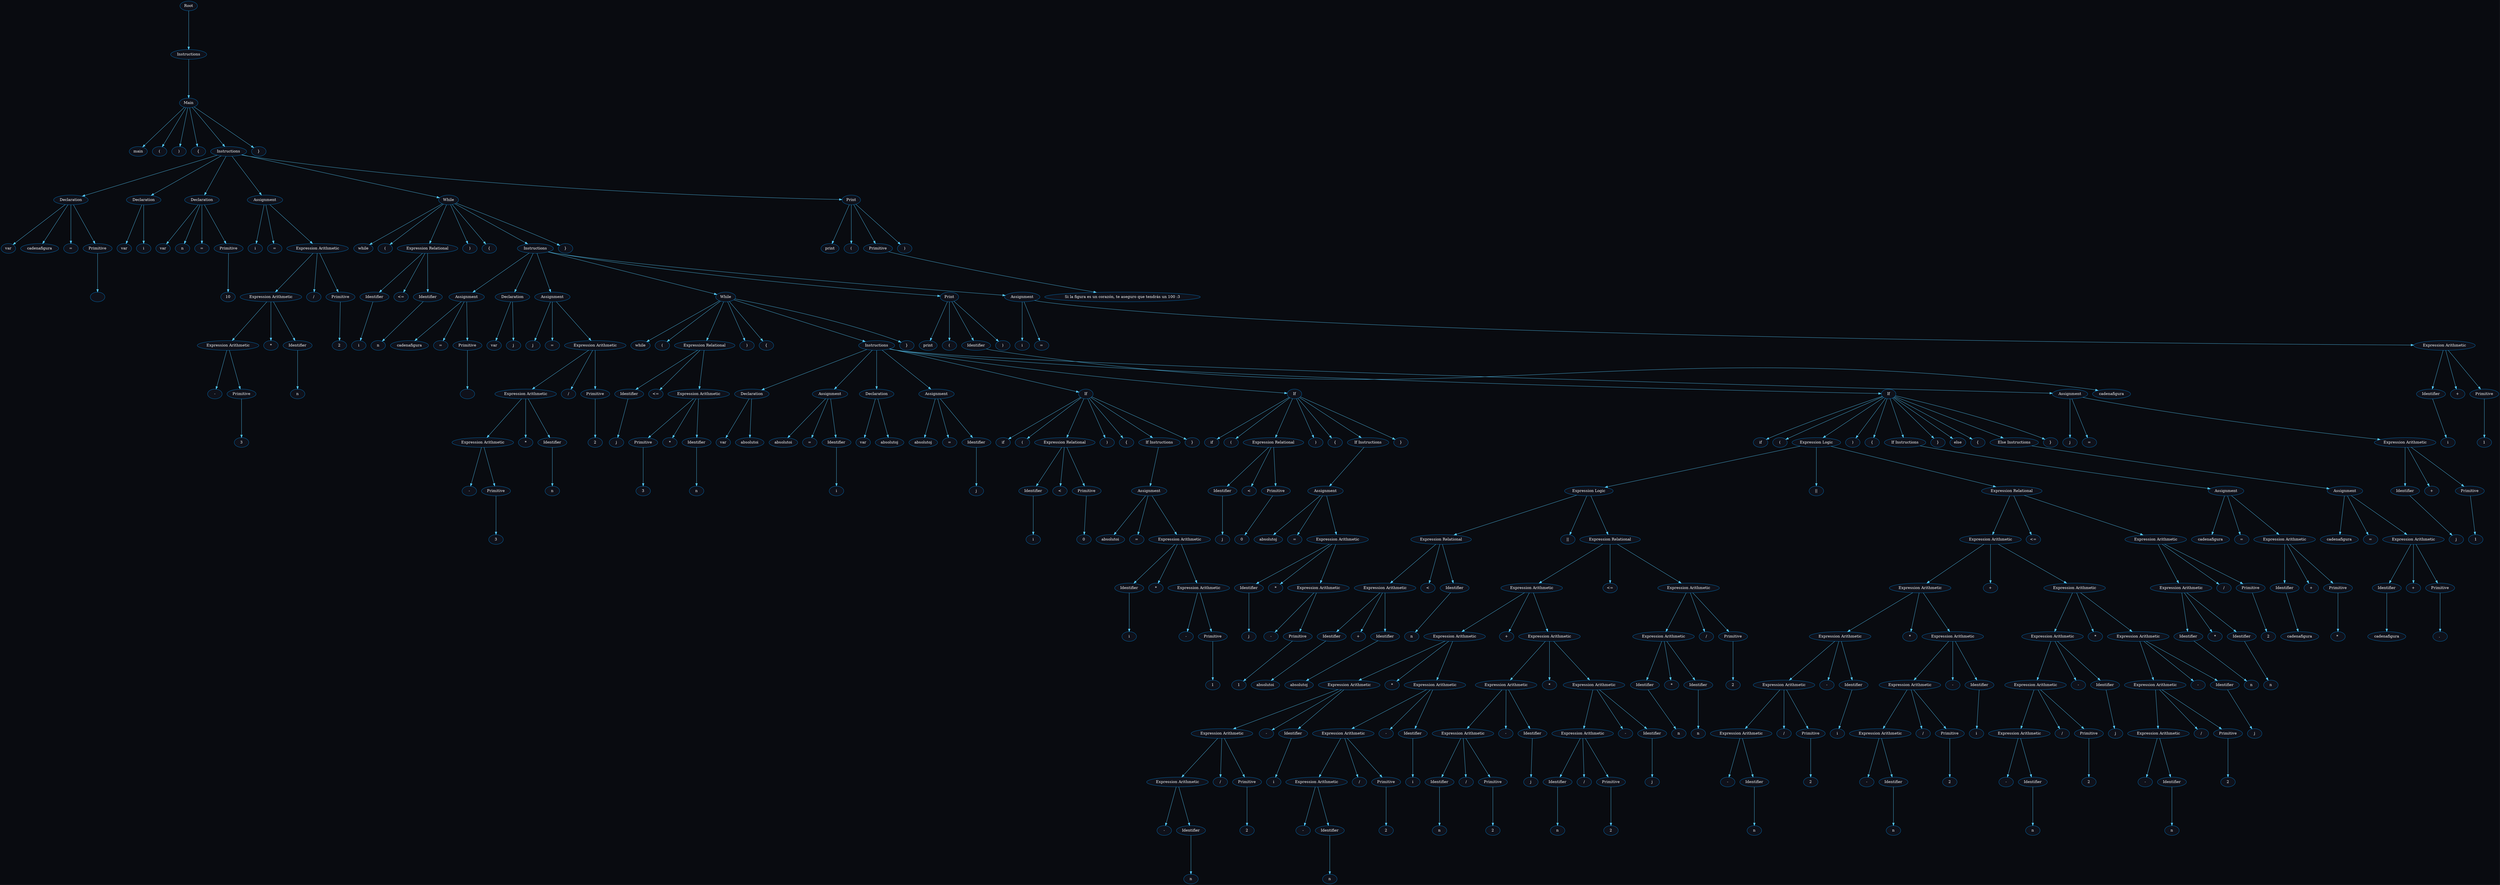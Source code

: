 digraph {
ranksep="2";
bgcolor = "#090B10";
edge[color="#56cdff"];
node [style="filled" fillcolor = "#0F111A" fontcolor = "white" color = "#007acc"];n0[label="Root"];
n1 [label = "Instructions"];
n0 -> n1;
n2 [label = "Main"];
n1 -> n2;
n3 [label = "main"];
n2 -> n3;
n4 [label = "("];
n2 -> n4;
n5 [label = ")"];
n2 -> n5;
n6 [label = "{"];
n2 -> n6;
n7 [label = "Instructions"];
n2 -> n7;
n8 [label = "Declaration"];
n7 -> n8;
n9 [label = "var"];
n8 -> n9;
n10 [label = "cadenafigura"];
n8 -> n10;
n11 [label = "="];
n8 -> n11;
n12 [label = "Primitive"];
n8 -> n12;
n13 [label = ""];
n12 -> n13;
n14 [label = "Declaration"];
n7 -> n14;
n15 [label = "var"];
n14 -> n15;
n16 [label = "i"];
n14 -> n16;
n17 [label = "Declaration"];
n7 -> n17;
n18 [label = "var"];
n17 -> n18;
n19 [label = "n"];
n17 -> n19;
n20 [label = "="];
n17 -> n20;
n21 [label = "Primitive"];
n17 -> n21;
n22 [label = "10"];
n21 -> n22;
n23 [label = "Assignment"];
n7 -> n23;
n24 [label = "i"];
n23 -> n24;
n25 [label = "="];
n23 -> n25;
n26 [label = "Expression Arithmetic"];
n23 -> n26;
n27 [label = "Expression Arithmetic"];
n26 -> n27;
n28 [label = "Expression Arithmetic"];
n27 -> n28;
n29 [label = "-"];
n28 -> n29;
n30 [label = "Primitive"];
n28 -> n30;
n31 [label = "3"];
n30 -> n31;
n32 [label = "*"];
n27 -> n32;
n33 [label = "Identifier"];
n27 -> n33;
n34 [label = "n"];
n33 -> n34;
n35 [label = "/"];
n26 -> n35;
n36 [label = "Primitive"];
n26 -> n36;
n37 [label = "2"];
n36 -> n37;
n38 [label = "While"];
n7 -> n38;
n39 [label = "while"];
n38 -> n39;
n40 [label = "("];
n38 -> n40;
n41 [label = "Expression Relational"];
n38 -> n41;
n42 [label = "Identifier"];
n41 -> n42;
n43 [label = "i"];
n42 -> n43;
n44 [label = "<="];
n41 -> n44;
n45 [label = "Identifier"];
n41 -> n45;
n46 [label = "n"];
n45 -> n46;
n47 [label = ")"];
n38 -> n47;
n48 [label = "{"];
n38 -> n48;
n49 [label = "Instructions"];
n38 -> n49;
n50 [label = "Assignment"];
n49 -> n50;
n51 [label = "cadenafigura"];
n50 -> n51;
n52 [label = "="];
n50 -> n52;
n53 [label = "Primitive"];
n50 -> n53;
n54 [label = ""];
n53 -> n54;
n55 [label = "Declaration"];
n49 -> n55;
n56 [label = "var"];
n55 -> n56;
n57 [label = "j"];
n55 -> n57;
n58 [label = "Assignment"];
n49 -> n58;
n59 [label = "j"];
n58 -> n59;
n60 [label = "="];
n58 -> n60;
n61 [label = "Expression Arithmetic"];
n58 -> n61;
n62 [label = "Expression Arithmetic"];
n61 -> n62;
n63 [label = "Expression Arithmetic"];
n62 -> n63;
n64 [label = "-"];
n63 -> n64;
n65 [label = "Primitive"];
n63 -> n65;
n66 [label = "3"];
n65 -> n66;
n67 [label = "*"];
n62 -> n67;
n68 [label = "Identifier"];
n62 -> n68;
n69 [label = "n"];
n68 -> n69;
n70 [label = "/"];
n61 -> n70;
n71 [label = "Primitive"];
n61 -> n71;
n72 [label = "2"];
n71 -> n72;
n73 [label = "While"];
n49 -> n73;
n74 [label = "while"];
n73 -> n74;
n75 [label = "("];
n73 -> n75;
n76 [label = "Expression Relational"];
n73 -> n76;
n77 [label = "Identifier"];
n76 -> n77;
n78 [label = "j"];
n77 -> n78;
n79 [label = "<="];
n76 -> n79;
n80 [label = "Expression Arithmetic"];
n76 -> n80;
n81 [label = "Primitive"];
n80 -> n81;
n82 [label = "3"];
n81 -> n82;
n83 [label = "*"];
n80 -> n83;
n84 [label = "Identifier"];
n80 -> n84;
n85 [label = "n"];
n84 -> n85;
n86 [label = ")"];
n73 -> n86;
n87 [label = "{"];
n73 -> n87;
n88 [label = "Instructions"];
n73 -> n88;
n89 [label = "Declaration"];
n88 -> n89;
n90 [label = "var"];
n89 -> n90;
n91 [label = "absolutoi"];
n89 -> n91;
n92 [label = "Assignment"];
n88 -> n92;
n93 [label = "absolutoi"];
n92 -> n93;
n94 [label = "="];
n92 -> n94;
n95 [label = "Identifier"];
n92 -> n95;
n96 [label = "i"];
n95 -> n96;
n97 [label = "Declaration"];
n88 -> n97;
n98 [label = "var"];
n97 -> n98;
n99 [label = "absolutoj"];
n97 -> n99;
n100 [label = "Assignment"];
n88 -> n100;
n101 [label = "absolutoj"];
n100 -> n101;
n102 [label = "="];
n100 -> n102;
n103 [label = "Identifier"];
n100 -> n103;
n104 [label = "j"];
n103 -> n104;
n105 [label = "If"];
n88 -> n105;
n106 [label = "if"];
n105 -> n106;
n107 [label = "("];
n105 -> n107;
n108 [label = "Expression Relational"];
n105 -> n108;
n109 [label = "Identifier"];
n108 -> n109;
n110 [label = "i"];
n109 -> n110;
n111 [label = "<"];
n108 -> n111;
n112 [label = "Primitive"];
n108 -> n112;
n113 [label = "0"];
n112 -> n113;
n114 [label = ")"];
n105 -> n114;
n115 [label = "{"];
n105 -> n115;
n116 [label = "If Instructions"];
n105 -> n116;
n117 [label = "Assignment"];
n116 -> n117;
n118 [label = "absolutoi"];
n117 -> n118;
n119 [label = "="];
n117 -> n119;
n120 [label = "Expression Arithmetic"];
n117 -> n120;
n121 [label = "Identifier"];
n120 -> n121;
n122 [label = "i"];
n121 -> n122;
n123 [label = "*"];
n120 -> n123;
n124 [label = "Expression Arithmetic"];
n120 -> n124;
n125 [label = "-"];
n124 -> n125;
n126 [label = "Primitive"];
n124 -> n126;
n127 [label = "1"];
n126 -> n127;
n128 [label = "}"];
n105 -> n128;
n129 [label = "If"];
n88 -> n129;
n130 [label = "if"];
n129 -> n130;
n131 [label = "("];
n129 -> n131;
n132 [label = "Expression Relational"];
n129 -> n132;
n133 [label = "Identifier"];
n132 -> n133;
n134 [label = "j"];
n133 -> n134;
n135 [label = "<"];
n132 -> n135;
n136 [label = "Primitive"];
n132 -> n136;
n137 [label = "0"];
n136 -> n137;
n138 [label = ")"];
n129 -> n138;
n139 [label = "{"];
n129 -> n139;
n140 [label = "If Instructions"];
n129 -> n140;
n141 [label = "Assignment"];
n140 -> n141;
n142 [label = "absolutoj"];
n141 -> n142;
n143 [label = "="];
n141 -> n143;
n144 [label = "Expression Arithmetic"];
n141 -> n144;
n145 [label = "Identifier"];
n144 -> n145;
n146 [label = "j"];
n145 -> n146;
n147 [label = "*"];
n144 -> n147;
n148 [label = "Expression Arithmetic"];
n144 -> n148;
n149 [label = "-"];
n148 -> n149;
n150 [label = "Primitive"];
n148 -> n150;
n151 [label = "1"];
n150 -> n151;
n152 [label = "}"];
n129 -> n152;
n153 [label = "If"];
n88 -> n153;
n154 [label = "if"];
n153 -> n154;
n155 [label = "("];
n153 -> n155;
n156 [label = "Expression Logic"];
n153 -> n156;
n157 [label = "Expression Logic"];
n156 -> n157;
n158 [label = "Expression Relational"];
n157 -> n158;
n159 [label = "Expression Arithmetic"];
n158 -> n159;
n160 [label = "Identifier"];
n159 -> n160;
n161 [label = "absolutoi"];
n160 -> n161;
n162 [label = "+"];
n159 -> n162;
n163 [label = "Identifier"];
n159 -> n163;
n164 [label = "absolutoj"];
n163 -> n164;
n165 [label = "<"];
n158 -> n165;
n166 [label = "Identifier"];
n158 -> n166;
n167 [label = "n"];
n166 -> n167;
n168 [label = "||"];
n157 -> n168;
n169 [label = "Expression Relational"];
n157 -> n169;
n170 [label = "Expression Arithmetic"];
n169 -> n170;
n171 [label = "Expression Arithmetic"];
n170 -> n171;
n172 [label = "Expression Arithmetic"];
n171 -> n172;
n173 [label = "Expression Arithmetic"];
n172 -> n173;
n174 [label = "Expression Arithmetic"];
n173 -> n174;
n175 [label = "-"];
n174 -> n175;
n176 [label = "Identifier"];
n174 -> n176;
n177 [label = "n"];
n176 -> n177;
n178 [label = "/"];
n173 -> n178;
n179 [label = "Primitive"];
n173 -> n179;
n180 [label = "2"];
n179 -> n180;
n181 [label = "-"];
n172 -> n181;
n182 [label = "Identifier"];
n172 -> n182;
n183 [label = "i"];
n182 -> n183;
n184 [label = "*"];
n171 -> n184;
n185 [label = "Expression Arithmetic"];
n171 -> n185;
n186 [label = "Expression Arithmetic"];
n185 -> n186;
n187 [label = "Expression Arithmetic"];
n186 -> n187;
n188 [label = "-"];
n187 -> n188;
n189 [label = "Identifier"];
n187 -> n189;
n190 [label = "n"];
n189 -> n190;
n191 [label = "/"];
n186 -> n191;
n192 [label = "Primitive"];
n186 -> n192;
n193 [label = "2"];
n192 -> n193;
n194 [label = "-"];
n185 -> n194;
n195 [label = "Identifier"];
n185 -> n195;
n196 [label = "i"];
n195 -> n196;
n197 [label = "+"];
n170 -> n197;
n198 [label = "Expression Arithmetic"];
n170 -> n198;
n199 [label = "Expression Arithmetic"];
n198 -> n199;
n200 [label = "Expression Arithmetic"];
n199 -> n200;
n201 [label = "Identifier"];
n200 -> n201;
n202 [label = "n"];
n201 -> n202;
n203 [label = "/"];
n200 -> n203;
n204 [label = "Primitive"];
n200 -> n204;
n205 [label = "2"];
n204 -> n205;
n206 [label = "-"];
n199 -> n206;
n207 [label = "Identifier"];
n199 -> n207;
n208 [label = "j"];
n207 -> n208;
n209 [label = "*"];
n198 -> n209;
n210 [label = "Expression Arithmetic"];
n198 -> n210;
n211 [label = "Expression Arithmetic"];
n210 -> n211;
n212 [label = "Identifier"];
n211 -> n212;
n213 [label = "n"];
n212 -> n213;
n214 [label = "/"];
n211 -> n214;
n215 [label = "Primitive"];
n211 -> n215;
n216 [label = "2"];
n215 -> n216;
n217 [label = "-"];
n210 -> n217;
n218 [label = "Identifier"];
n210 -> n218;
n219 [label = "j"];
n218 -> n219;
n220 [label = "<="];
n169 -> n220;
n221 [label = "Expression Arithmetic"];
n169 -> n221;
n222 [label = "Expression Arithmetic"];
n221 -> n222;
n223 [label = "Identifier"];
n222 -> n223;
n224 [label = "n"];
n223 -> n224;
n225 [label = "*"];
n222 -> n225;
n226 [label = "Identifier"];
n222 -> n226;
n227 [label = "n"];
n226 -> n227;
n228 [label = "/"];
n221 -> n228;
n229 [label = "Primitive"];
n221 -> n229;
n230 [label = "2"];
n229 -> n230;
n231 [label = "||"];
n156 -> n231;
n232 [label = "Expression Relational"];
n156 -> n232;
n233 [label = "Expression Arithmetic"];
n232 -> n233;
n234 [label = "Expression Arithmetic"];
n233 -> n234;
n235 [label = "Expression Arithmetic"];
n234 -> n235;
n236 [label = "Expression Arithmetic"];
n235 -> n236;
n237 [label = "Expression Arithmetic"];
n236 -> n237;
n238 [label = "-"];
n237 -> n238;
n239 [label = "Identifier"];
n237 -> n239;
n240 [label = "n"];
n239 -> n240;
n241 [label = "/"];
n236 -> n241;
n242 [label = "Primitive"];
n236 -> n242;
n243 [label = "2"];
n242 -> n243;
n244 [label = "-"];
n235 -> n244;
n245 [label = "Identifier"];
n235 -> n245;
n246 [label = "i"];
n245 -> n246;
n247 [label = "*"];
n234 -> n247;
n248 [label = "Expression Arithmetic"];
n234 -> n248;
n249 [label = "Expression Arithmetic"];
n248 -> n249;
n250 [label = "Expression Arithmetic"];
n249 -> n250;
n251 [label = "-"];
n250 -> n251;
n252 [label = "Identifier"];
n250 -> n252;
n253 [label = "n"];
n252 -> n253;
n254 [label = "/"];
n249 -> n254;
n255 [label = "Primitive"];
n249 -> n255;
n256 [label = "2"];
n255 -> n256;
n257 [label = "-"];
n248 -> n257;
n258 [label = "Identifier"];
n248 -> n258;
n259 [label = "i"];
n258 -> n259;
n260 [label = "+"];
n233 -> n260;
n261 [label = "Expression Arithmetic"];
n233 -> n261;
n262 [label = "Expression Arithmetic"];
n261 -> n262;
n263 [label = "Expression Arithmetic"];
n262 -> n263;
n264 [label = "Expression Arithmetic"];
n263 -> n264;
n265 [label = "-"];
n264 -> n265;
n266 [label = "Identifier"];
n264 -> n266;
n267 [label = "n"];
n266 -> n267;
n268 [label = "/"];
n263 -> n268;
n269 [label = "Primitive"];
n263 -> n269;
n270 [label = "2"];
n269 -> n270;
n271 [label = "-"];
n262 -> n271;
n272 [label = "Identifier"];
n262 -> n272;
n273 [label = "j"];
n272 -> n273;
n274 [label = "*"];
n261 -> n274;
n275 [label = "Expression Arithmetic"];
n261 -> n275;
n276 [label = "Expression Arithmetic"];
n275 -> n276;
n277 [label = "Expression Arithmetic"];
n276 -> n277;
n278 [label = "-"];
n277 -> n278;
n279 [label = "Identifier"];
n277 -> n279;
n280 [label = "n"];
n279 -> n280;
n281 [label = "/"];
n276 -> n281;
n282 [label = "Primitive"];
n276 -> n282;
n283 [label = "2"];
n282 -> n283;
n284 [label = "-"];
n275 -> n284;
n285 [label = "Identifier"];
n275 -> n285;
n286 [label = "j"];
n285 -> n286;
n287 [label = "<="];
n232 -> n287;
n288 [label = "Expression Arithmetic"];
n232 -> n288;
n289 [label = "Expression Arithmetic"];
n288 -> n289;
n290 [label = "Identifier"];
n289 -> n290;
n291 [label = "n"];
n290 -> n291;
n292 [label = "*"];
n289 -> n292;
n293 [label = "Identifier"];
n289 -> n293;
n294 [label = "n"];
n293 -> n294;
n295 [label = "/"];
n288 -> n295;
n296 [label = "Primitive"];
n288 -> n296;
n297 [label = "2"];
n296 -> n297;
n298 [label = ")"];
n153 -> n298;
n299 [label = "{"];
n153 -> n299;
n300 [label = "If Instructions"];
n153 -> n300;
n301 [label = "Assignment"];
n300 -> n301;
n302 [label = "cadenafigura"];
n301 -> n302;
n303 [label = "="];
n301 -> n303;
n304 [label = "Expression Arithmetic"];
n301 -> n304;
n305 [label = "Identifier"];
n304 -> n305;
n306 [label = "cadenafigura"];
n305 -> n306;
n307 [label = "+"];
n304 -> n307;
n308 [label = "Primitive"];
n304 -> n308;
n309 [label = "* "];
n308 -> n309;
n310 [label = "}"];
n153 -> n310;
n311 [label = "else"];
n153 -> n311;
n312 [label = "{"];
n153 -> n312;
n313 [label = "Else Instructions"];
n153 -> n313;
n314 [label = "Assignment"];
n313 -> n314;
n315 [label = "cadenafigura"];
n314 -> n315;
n316 [label = "="];
n314 -> n316;
n317 [label = "Expression Arithmetic"];
n314 -> n317;
n318 [label = "Identifier"];
n317 -> n318;
n319 [label = "cadenafigura"];
n318 -> n319;
n320 [label = "+"];
n317 -> n320;
n321 [label = "Primitive"];
n317 -> n321;
n322 [label = ". "];
n321 -> n322;
n323 [label = "}"];
n153 -> n323;
n324 [label = "Assignment"];
n88 -> n324;
n325 [label = "j"];
n324 -> n325;
n326 [label = "="];
n324 -> n326;
n327 [label = "Expression Arithmetic"];
n324 -> n327;
n328 [label = "Identifier"];
n327 -> n328;
n329 [label = "j"];
n328 -> n329;
n330 [label = "+"];
n327 -> n330;
n331 [label = "Primitive"];
n327 -> n331;
n332 [label = "1"];
n331 -> n332;
n333 [label = "}"];
n73 -> n333;
n334 [label = "Print"];
n49 -> n334;
n335 [label = "print"];
n334 -> n335;
n336 [label = "("];
n334 -> n336;
n337 [label = "Identifier"];
n334 -> n337;
n338 [label = "cadenafigura"];
n337 -> n338;
n339 [label = ")"];
n334 -> n339;
n340 [label = "Assignment"];
n49 -> n340;
n341 [label = "i"];
n340 -> n341;
n342 [label = "="];
n340 -> n342;
n343 [label = "Expression Arithmetic"];
n340 -> n343;
n344 [label = "Identifier"];
n343 -> n344;
n345 [label = "i"];
n344 -> n345;
n346 [label = "+"];
n343 -> n346;
n347 [label = "Primitive"];
n343 -> n347;
n348 [label = "1"];
n347 -> n348;
n349 [label = "}"];
n38 -> n349;
n350 [label = "Print"];
n7 -> n350;
n351 [label = "print"];
n350 -> n351;
n352 [label = "("];
n350 -> n352;
n353 [label = "Primitive"];
n350 -> n353;
n354 [label = "Si la figura es un corazón, te aseguro que tendrás un 100 :3"];
n353 -> n354;
n355 [label = ")"];
n350 -> n355;
n356 [label = "}"];
n2 -> n356;
}